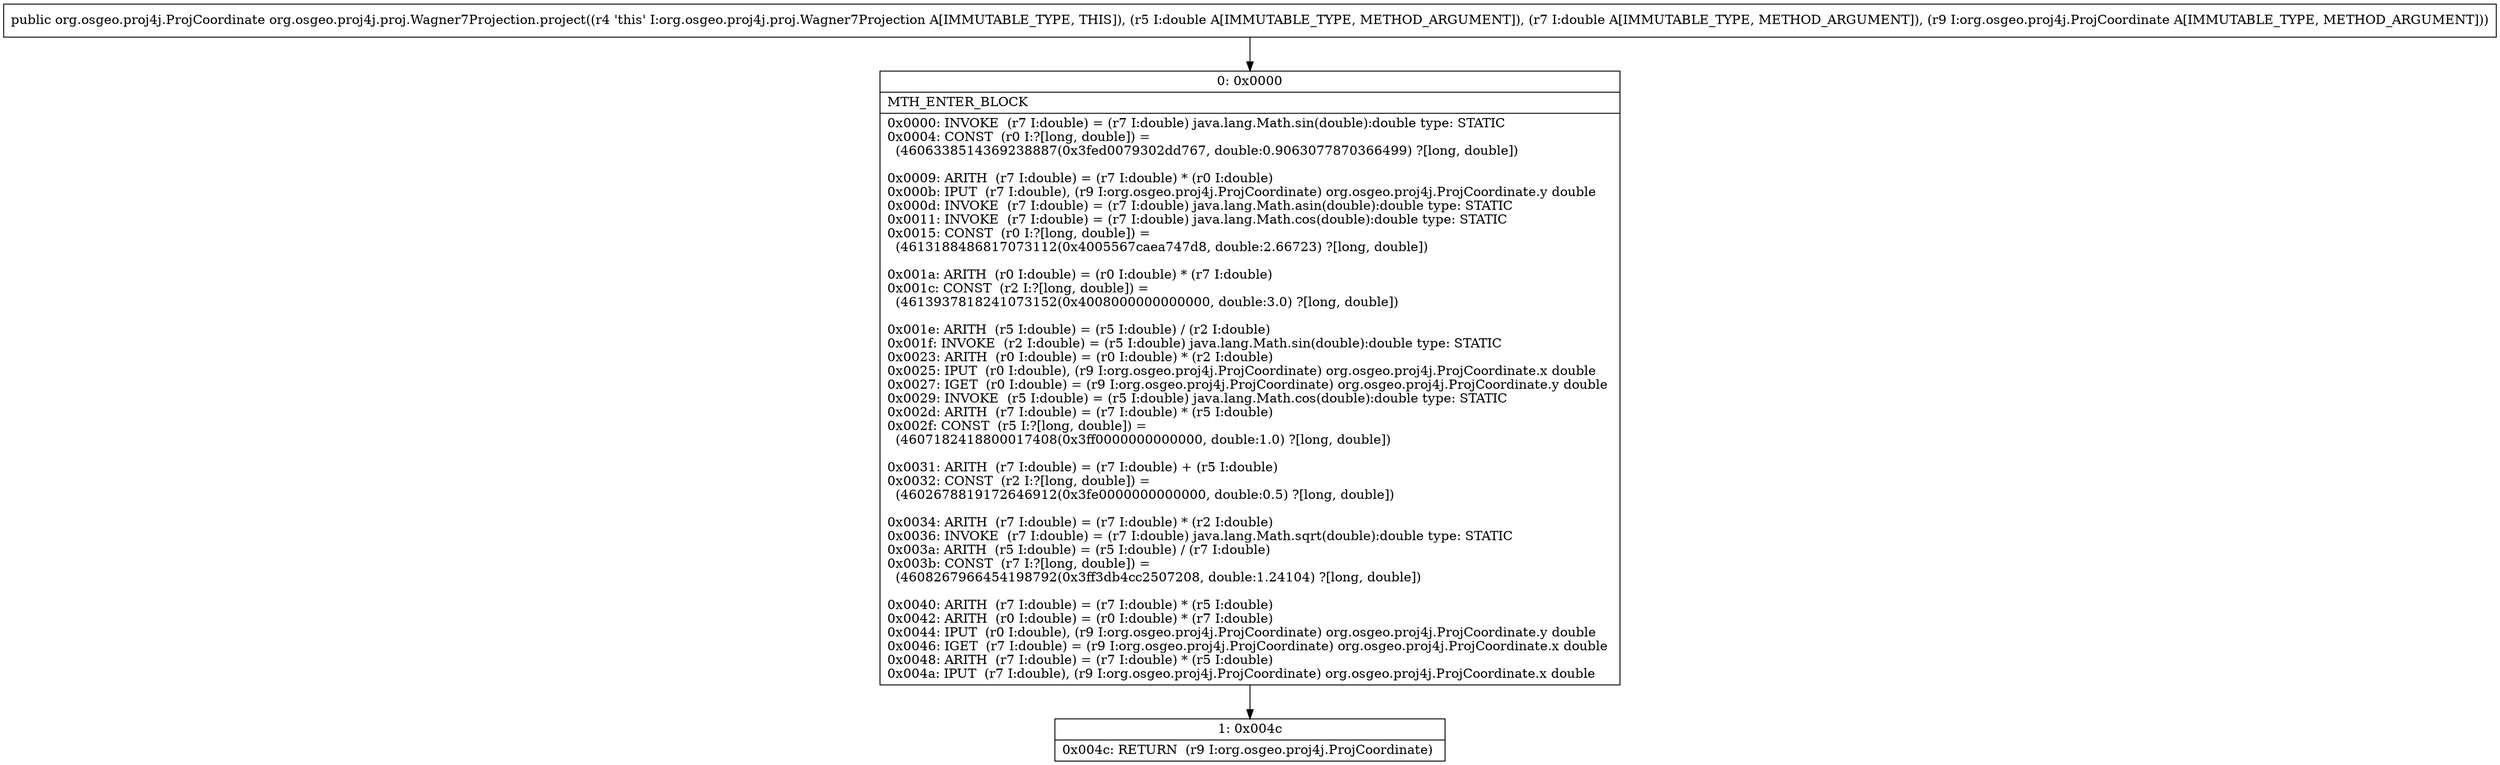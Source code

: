 digraph "CFG fororg.osgeo.proj4j.proj.Wagner7Projection.project(DDLorg\/osgeo\/proj4j\/ProjCoordinate;)Lorg\/osgeo\/proj4j\/ProjCoordinate;" {
Node_0 [shape=record,label="{0\:\ 0x0000|MTH_ENTER_BLOCK\l|0x0000: INVOKE  (r7 I:double) = (r7 I:double) java.lang.Math.sin(double):double type: STATIC \l0x0004: CONST  (r0 I:?[long, double]) = \l  (4606338514369238887(0x3fed0079302dd767, double:0.9063077870366499) ?[long, double])\l \l0x0009: ARITH  (r7 I:double) = (r7 I:double) * (r0 I:double) \l0x000b: IPUT  (r7 I:double), (r9 I:org.osgeo.proj4j.ProjCoordinate) org.osgeo.proj4j.ProjCoordinate.y double \l0x000d: INVOKE  (r7 I:double) = (r7 I:double) java.lang.Math.asin(double):double type: STATIC \l0x0011: INVOKE  (r7 I:double) = (r7 I:double) java.lang.Math.cos(double):double type: STATIC \l0x0015: CONST  (r0 I:?[long, double]) = \l  (4613188486817073112(0x4005567caea747d8, double:2.66723) ?[long, double])\l \l0x001a: ARITH  (r0 I:double) = (r0 I:double) * (r7 I:double) \l0x001c: CONST  (r2 I:?[long, double]) = \l  (4613937818241073152(0x4008000000000000, double:3.0) ?[long, double])\l \l0x001e: ARITH  (r5 I:double) = (r5 I:double) \/ (r2 I:double) \l0x001f: INVOKE  (r2 I:double) = (r5 I:double) java.lang.Math.sin(double):double type: STATIC \l0x0023: ARITH  (r0 I:double) = (r0 I:double) * (r2 I:double) \l0x0025: IPUT  (r0 I:double), (r9 I:org.osgeo.proj4j.ProjCoordinate) org.osgeo.proj4j.ProjCoordinate.x double \l0x0027: IGET  (r0 I:double) = (r9 I:org.osgeo.proj4j.ProjCoordinate) org.osgeo.proj4j.ProjCoordinate.y double \l0x0029: INVOKE  (r5 I:double) = (r5 I:double) java.lang.Math.cos(double):double type: STATIC \l0x002d: ARITH  (r7 I:double) = (r7 I:double) * (r5 I:double) \l0x002f: CONST  (r5 I:?[long, double]) = \l  (4607182418800017408(0x3ff0000000000000, double:1.0) ?[long, double])\l \l0x0031: ARITH  (r7 I:double) = (r7 I:double) + (r5 I:double) \l0x0032: CONST  (r2 I:?[long, double]) = \l  (4602678819172646912(0x3fe0000000000000, double:0.5) ?[long, double])\l \l0x0034: ARITH  (r7 I:double) = (r7 I:double) * (r2 I:double) \l0x0036: INVOKE  (r7 I:double) = (r7 I:double) java.lang.Math.sqrt(double):double type: STATIC \l0x003a: ARITH  (r5 I:double) = (r5 I:double) \/ (r7 I:double) \l0x003b: CONST  (r7 I:?[long, double]) = \l  (4608267966454198792(0x3ff3db4cc2507208, double:1.24104) ?[long, double])\l \l0x0040: ARITH  (r7 I:double) = (r7 I:double) * (r5 I:double) \l0x0042: ARITH  (r0 I:double) = (r0 I:double) * (r7 I:double) \l0x0044: IPUT  (r0 I:double), (r9 I:org.osgeo.proj4j.ProjCoordinate) org.osgeo.proj4j.ProjCoordinate.y double \l0x0046: IGET  (r7 I:double) = (r9 I:org.osgeo.proj4j.ProjCoordinate) org.osgeo.proj4j.ProjCoordinate.x double \l0x0048: ARITH  (r7 I:double) = (r7 I:double) * (r5 I:double) \l0x004a: IPUT  (r7 I:double), (r9 I:org.osgeo.proj4j.ProjCoordinate) org.osgeo.proj4j.ProjCoordinate.x double \l}"];
Node_1 [shape=record,label="{1\:\ 0x004c|0x004c: RETURN  (r9 I:org.osgeo.proj4j.ProjCoordinate) \l}"];
MethodNode[shape=record,label="{public org.osgeo.proj4j.ProjCoordinate org.osgeo.proj4j.proj.Wagner7Projection.project((r4 'this' I:org.osgeo.proj4j.proj.Wagner7Projection A[IMMUTABLE_TYPE, THIS]), (r5 I:double A[IMMUTABLE_TYPE, METHOD_ARGUMENT]), (r7 I:double A[IMMUTABLE_TYPE, METHOD_ARGUMENT]), (r9 I:org.osgeo.proj4j.ProjCoordinate A[IMMUTABLE_TYPE, METHOD_ARGUMENT])) }"];
MethodNode -> Node_0;
Node_0 -> Node_1;
}


